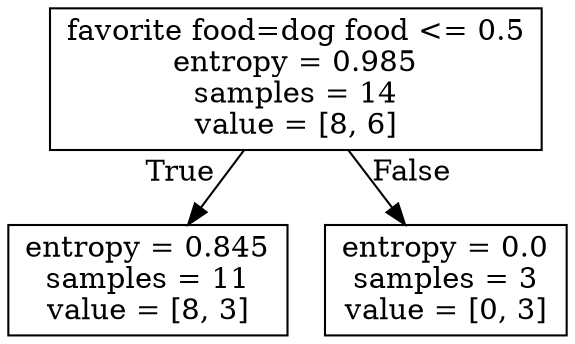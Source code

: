 digraph Tree {
node [shape=box] ;
0 [label="favorite food=dog food <= 0.5\nentropy = 0.985\nsamples = 14\nvalue = [8, 6]"] ;
1 [label="entropy = 0.845\nsamples = 11\nvalue = [8, 3]"] ;
0 -> 1 [labeldistance=2.5, labelangle=45, headlabel="True"] ;
2 [label="entropy = 0.0\nsamples = 3\nvalue = [0, 3]"] ;
0 -> 2 [labeldistance=2.5, labelangle=-45, headlabel="False"] ;
}